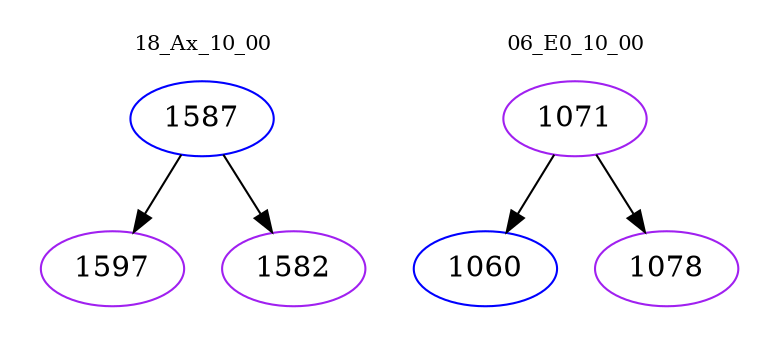 digraph{
subgraph cluster_0 {
color = white
label = "18_Ax_10_00";
fontsize=10;
T0_1587 [label="1587", color="blue"]
T0_1587 -> T0_1597 [color="black"]
T0_1597 [label="1597", color="purple"]
T0_1587 -> T0_1582 [color="black"]
T0_1582 [label="1582", color="purple"]
}
subgraph cluster_1 {
color = white
label = "06_E0_10_00";
fontsize=10;
T1_1071 [label="1071", color="purple"]
T1_1071 -> T1_1060 [color="black"]
T1_1060 [label="1060", color="blue"]
T1_1071 -> T1_1078 [color="black"]
T1_1078 [label="1078", color="purple"]
}
}
